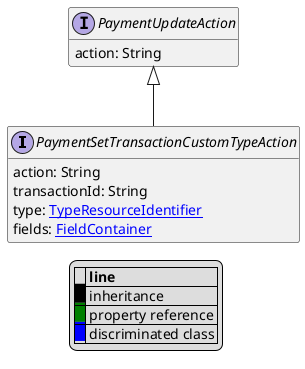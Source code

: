 @startuml

hide empty fields
hide empty methods
legend
|= |= line |
|<back:black>   </back>| inheritance |
|<back:green>   </back>| property reference |
|<back:blue>   </back>| discriminated class |
endlegend
interface PaymentSetTransactionCustomTypeAction [[PaymentSetTransactionCustomTypeAction.svg]] extends PaymentUpdateAction {
    action: String
    transactionId: String
    type: [[TypeResourceIdentifier.svg TypeResourceIdentifier]]
    fields: [[FieldContainer.svg FieldContainer]]
}
interface PaymentUpdateAction [[PaymentUpdateAction.svg]]  {
    action: String
}





@enduml
